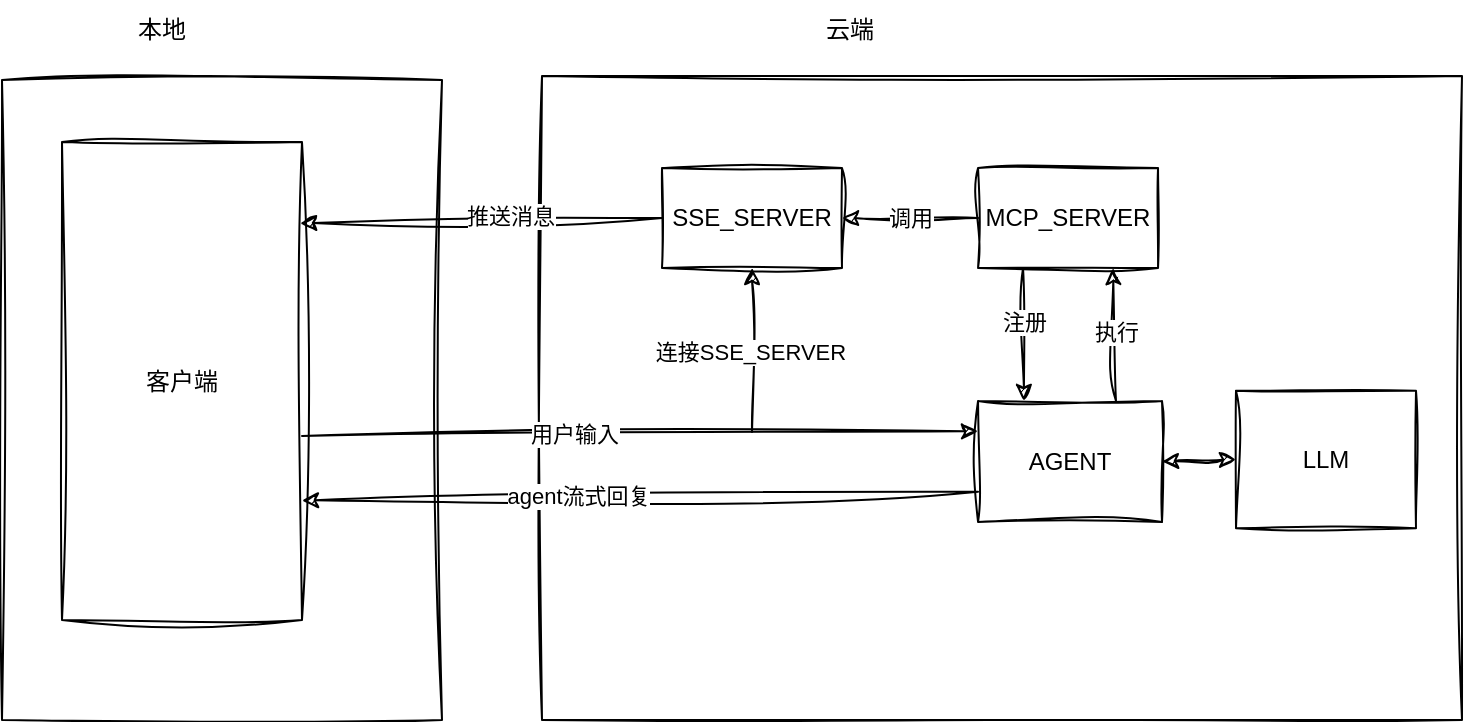 <mxfile version="28.2.7">
  <diagram name="第 1 页" id="LqtF9onsQ0vj8vR3qKd8">
    <mxGraphModel dx="963" dy="659" grid="1" gridSize="10" guides="1" tooltips="1" connect="1" arrows="1" fold="1" page="1" pageScale="1" pageWidth="827" pageHeight="1169" math="0" shadow="0">
      <root>
        <mxCell id="0" />
        <mxCell id="1" parent="0" />
        <mxCell id="aKVyxfJpaJz2KI-q4zIH-1" value="Text" style="text;html=1;whiteSpace=wrap;strokeColor=none;fillColor=none;align=center;verticalAlign=middle;rounded=0;" parent="1" vertex="1">
          <mxGeometry x="330" y="190" width="60" height="30" as="geometry" />
        </mxCell>
        <mxCell id="aKVyxfJpaJz2KI-q4zIH-2" value="" style="whiteSpace=wrap;html=1;aspect=fixed;" parent="1" vertex="1">
          <mxGeometry x="370" y="300" width="80" height="80" as="geometry" />
        </mxCell>
        <mxCell id="rV8yNpJZHsZ3vzSZtZNk-1" value="" style="rounded=0;whiteSpace=wrap;html=1;sketch=1;curveFitting=1;jiggle=2;" vertex="1" parent="1">
          <mxGeometry x="330" y="168" width="460" height="322" as="geometry" />
        </mxCell>
        <mxCell id="rV8yNpJZHsZ3vzSZtZNk-2" value="" style="rounded=0;whiteSpace=wrap;html=1;sketch=1;curveFitting=1;jiggle=2;" vertex="1" parent="1">
          <mxGeometry x="60" y="170" width="220" height="320" as="geometry" />
        </mxCell>
        <mxCell id="rV8yNpJZHsZ3vzSZtZNk-3" value="客户端" style="rounded=0;whiteSpace=wrap;html=1;sketch=1;curveFitting=1;jiggle=2;" vertex="1" parent="1">
          <mxGeometry x="90" y="201" width="120" height="239" as="geometry" />
        </mxCell>
        <mxCell id="rV8yNpJZHsZ3vzSZtZNk-4" value="AGENT" style="rounded=0;whiteSpace=wrap;html=1;sketch=1;curveFitting=1;jiggle=2;" vertex="1" parent="1">
          <mxGeometry x="548.02" y="330.5" width="91.98" height="60.5" as="geometry" />
        </mxCell>
        <mxCell id="rV8yNpJZHsZ3vzSZtZNk-5" value="" style="endArrow=classic;html=1;rounded=0;exitX=1;exitY=0.615;exitDx=0;exitDy=0;entryX=0;entryY=0.25;entryDx=0;entryDy=0;exitPerimeter=0;sketch=1;curveFitting=1;jiggle=2;" edge="1" parent="1" source="rV8yNpJZHsZ3vzSZtZNk-3" target="rV8yNpJZHsZ3vzSZtZNk-4">
          <mxGeometry width="50" height="50" relative="1" as="geometry">
            <mxPoint x="240" y="324" as="sourcePoint" />
            <mxPoint x="580" y="324" as="targetPoint" />
          </mxGeometry>
        </mxCell>
        <mxCell id="rV8yNpJZHsZ3vzSZtZNk-6" value="用户输入" style="edgeLabel;html=1;align=center;verticalAlign=middle;resizable=0;points=[];sketch=1;curveFitting=1;jiggle=2;" vertex="1" connectable="0" parent="rV8yNpJZHsZ3vzSZtZNk-5">
          <mxGeometry x="-0.195" relative="1" as="geometry">
            <mxPoint as="offset" />
          </mxGeometry>
        </mxCell>
        <mxCell id="rV8yNpJZHsZ3vzSZtZNk-7" value="" style="endArrow=classic;html=1;rounded=0;entryX=1;entryY=0.75;entryDx=0;entryDy=0;exitX=0;exitY=0.75;exitDx=0;exitDy=0;sketch=1;curveFitting=1;jiggle=2;" edge="1" parent="1" source="rV8yNpJZHsZ3vzSZtZNk-4" target="rV8yNpJZHsZ3vzSZtZNk-3">
          <mxGeometry width="50" height="50" relative="1" as="geometry">
            <mxPoint x="400" y="420" as="sourcePoint" />
            <mxPoint x="580" y="320" as="targetPoint" />
          </mxGeometry>
        </mxCell>
        <mxCell id="rV8yNpJZHsZ3vzSZtZNk-8" value="agent流式回复" style="edgeLabel;html=1;align=center;verticalAlign=middle;resizable=0;points=[];sketch=1;curveFitting=1;jiggle=2;" vertex="1" connectable="0" parent="rV8yNpJZHsZ3vzSZtZNk-7">
          <mxGeometry x="0.182" y="-1" relative="1" as="geometry">
            <mxPoint as="offset" />
          </mxGeometry>
        </mxCell>
        <mxCell id="rV8yNpJZHsZ3vzSZtZNk-9" value="LLM" style="rounded=0;whiteSpace=wrap;html=1;sketch=1;curveFitting=1;jiggle=2;" vertex="1" parent="1">
          <mxGeometry x="677" y="325.38" width="90" height="68.75" as="geometry" />
        </mxCell>
        <mxCell id="rV8yNpJZHsZ3vzSZtZNk-10" value="调用" style="edgeStyle=orthogonalEdgeStyle;rounded=0;orthogonalLoop=1;jettySize=auto;html=1;sketch=1;curveFitting=1;jiggle=2;" edge="1" parent="1" source="rV8yNpJZHsZ3vzSZtZNk-11" target="rV8yNpJZHsZ3vzSZtZNk-17">
          <mxGeometry relative="1" as="geometry" />
        </mxCell>
        <mxCell id="rV8yNpJZHsZ3vzSZtZNk-11" value="MCP_SERVER" style="rounded=0;whiteSpace=wrap;html=1;sketch=1;curveFitting=1;jiggle=2;" vertex="1" parent="1">
          <mxGeometry x="548.02" y="214" width="90" height="50" as="geometry" />
        </mxCell>
        <mxCell id="rV8yNpJZHsZ3vzSZtZNk-12" value="" style="endArrow=classic;html=1;rounded=0;exitX=0.25;exitY=1;exitDx=0;exitDy=0;entryX=0.25;entryY=0;entryDx=0;entryDy=0;sketch=1;curveFitting=1;jiggle=2;" edge="1" parent="1" source="rV8yNpJZHsZ3vzSZtZNk-11" target="rV8yNpJZHsZ3vzSZtZNk-4">
          <mxGeometry width="50" height="50" relative="1" as="geometry">
            <mxPoint x="638.02" y="370" as="sourcePoint" />
            <mxPoint x="688.02" y="320" as="targetPoint" />
          </mxGeometry>
        </mxCell>
        <mxCell id="rV8yNpJZHsZ3vzSZtZNk-13" value="注册" style="edgeLabel;html=1;align=center;verticalAlign=middle;resizable=0;points=[];sketch=1;curveFitting=1;jiggle=2;" vertex="1" connectable="0" parent="rV8yNpJZHsZ3vzSZtZNk-12">
          <mxGeometry x="-0.2" relative="1" as="geometry">
            <mxPoint as="offset" />
          </mxGeometry>
        </mxCell>
        <mxCell id="rV8yNpJZHsZ3vzSZtZNk-14" value="" style="endArrow=classic;html=1;rounded=0;exitX=0.75;exitY=0;exitDx=0;exitDy=0;entryX=0.75;entryY=1;entryDx=0;entryDy=0;sketch=1;curveFitting=1;jiggle=2;" edge="1" parent="1" source="rV8yNpJZHsZ3vzSZtZNk-4" target="rV8yNpJZHsZ3vzSZtZNk-11">
          <mxGeometry width="50" height="50" relative="1" as="geometry">
            <mxPoint x="728.02" y="290" as="sourcePoint" />
            <mxPoint x="688.02" y="370" as="targetPoint" />
          </mxGeometry>
        </mxCell>
        <mxCell id="rV8yNpJZHsZ3vzSZtZNk-15" value="执行" style="edgeLabel;html=1;align=center;verticalAlign=middle;resizable=0;points=[];sketch=1;curveFitting=1;jiggle=2;" vertex="1" connectable="0" parent="rV8yNpJZHsZ3vzSZtZNk-14">
          <mxGeometry x="0.054" y="-1" relative="1" as="geometry">
            <mxPoint as="offset" />
          </mxGeometry>
        </mxCell>
        <mxCell id="rV8yNpJZHsZ3vzSZtZNk-16" value="" style="endArrow=classic;startArrow=classic;html=1;rounded=0;exitX=0;exitY=0.5;exitDx=0;exitDy=0;entryX=1;entryY=0.5;entryDx=0;entryDy=0;sketch=1;curveFitting=1;jiggle=2;" edge="1" parent="1" source="rV8yNpJZHsZ3vzSZtZNk-9" target="rV8yNpJZHsZ3vzSZtZNk-4">
          <mxGeometry width="50" height="50" relative="1" as="geometry">
            <mxPoint x="804.02" y="409" as="sourcePoint" />
            <mxPoint x="698.02" y="429.127" as="targetPoint" />
          </mxGeometry>
        </mxCell>
        <mxCell id="rV8yNpJZHsZ3vzSZtZNk-17" value="SSE_SERVER" style="rounded=0;whiteSpace=wrap;html=1;sketch=1;curveFitting=1;jiggle=2;" vertex="1" parent="1">
          <mxGeometry x="390" y="214" width="90" height="50" as="geometry" />
        </mxCell>
        <mxCell id="rV8yNpJZHsZ3vzSZtZNk-18" value="" style="endArrow=classic;html=1;rounded=0;exitX=0;exitY=0.5;exitDx=0;exitDy=0;entryX=0.992;entryY=0.17;entryDx=0;entryDy=0;entryPerimeter=0;sketch=1;curveFitting=1;jiggle=2;" edge="1" parent="1" source="rV8yNpJZHsZ3vzSZtZNk-17" target="rV8yNpJZHsZ3vzSZtZNk-3">
          <mxGeometry width="50" height="50" relative="1" as="geometry">
            <mxPoint x="318" y="290" as="sourcePoint" />
            <mxPoint x="210" y="260" as="targetPoint" />
          </mxGeometry>
        </mxCell>
        <mxCell id="rV8yNpJZHsZ3vzSZtZNk-19" value="推送消息" style="edgeLabel;html=1;align=center;verticalAlign=middle;resizable=0;points=[];sketch=1;curveFitting=1;jiggle=2;" vertex="1" connectable="0" parent="rV8yNpJZHsZ3vzSZtZNk-18">
          <mxGeometry x="-0.152" y="-2" relative="1" as="geometry">
            <mxPoint as="offset" />
          </mxGeometry>
        </mxCell>
        <mxCell id="rV8yNpJZHsZ3vzSZtZNk-20" value="" style="endArrow=classic;html=1;rounded=0;entryX=0.5;entryY=1;entryDx=0;entryDy=0;sketch=1;curveFitting=1;jiggle=2;" edge="1" parent="1" target="rV8yNpJZHsZ3vzSZtZNk-17">
          <mxGeometry width="50" height="50" relative="1" as="geometry">
            <mxPoint x="435" y="346" as="sourcePoint" />
            <mxPoint x="435" y="260" as="targetPoint" />
            <Array as="points" />
          </mxGeometry>
        </mxCell>
        <mxCell id="rV8yNpJZHsZ3vzSZtZNk-21" value="连接SSE_SERVER" style="edgeLabel;html=1;align=center;verticalAlign=middle;resizable=0;points=[];sketch=1;curveFitting=1;jiggle=2;" vertex="1" connectable="0" parent="rV8yNpJZHsZ3vzSZtZNk-20">
          <mxGeometry x="-0.024" y="1" relative="1" as="geometry">
            <mxPoint as="offset" />
          </mxGeometry>
        </mxCell>
        <mxCell id="rV8yNpJZHsZ3vzSZtZNk-22" value="本地" style="text;html=1;align=center;verticalAlign=middle;whiteSpace=wrap;rounded=0;sketch=1;curveFitting=1;jiggle=2;" vertex="1" parent="1">
          <mxGeometry x="110" y="130" width="60" height="30" as="geometry" />
        </mxCell>
        <mxCell id="rV8yNpJZHsZ3vzSZtZNk-23" value="云端" style="text;html=1;align=center;verticalAlign=middle;whiteSpace=wrap;rounded=0;sketch=1;curveFitting=1;jiggle=2;" vertex="1" parent="1">
          <mxGeometry x="454" y="130" width="60" height="30" as="geometry" />
        </mxCell>
      </root>
    </mxGraphModel>
  </diagram>
</mxfile>
